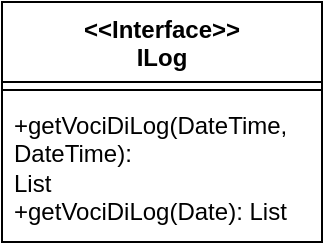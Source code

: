 <mxfile version="21.3.7" type="github">
  <diagram name="Page-1" id="jahNV-RpGRuRuJwGziEU">
    <mxGraphModel dx="1010" dy="542" grid="1" gridSize="10" guides="1" tooltips="1" connect="1" arrows="1" fold="1" page="1" pageScale="1" pageWidth="827" pageHeight="1169" math="0" shadow="0">
      <root>
        <mxCell id="0" />
        <mxCell id="1" parent="0" />
        <mxCell id="FFpjiSD7oe-9cmjmHuD7-1" value="&amp;lt;&amp;lt;Interface&amp;gt;&amp;gt;&lt;br&gt;ILog" style="swimlane;fontStyle=1;align=center;verticalAlign=top;childLayout=stackLayout;horizontal=1;startSize=40;horizontalStack=0;resizeParent=1;resizeParentMax=0;resizeLast=0;collapsible=1;marginBottom=0;whiteSpace=wrap;html=1;" vertex="1" parent="1">
          <mxGeometry x="240" y="140" width="160" height="120" as="geometry" />
        </mxCell>
        <mxCell id="FFpjiSD7oe-9cmjmHuD7-2" value="" style="line;strokeWidth=1;fillColor=none;align=left;verticalAlign=middle;spacingTop=-1;spacingLeft=3;spacingRight=3;rotatable=0;labelPosition=right;points=[];portConstraint=eastwest;strokeColor=inherit;" vertex="1" parent="FFpjiSD7oe-9cmjmHuD7-1">
          <mxGeometry y="40" width="160" height="8" as="geometry" />
        </mxCell>
        <mxCell id="FFpjiSD7oe-9cmjmHuD7-3" value="+getVociDiLog(DateTime, DateTime):&lt;br/&gt;List&lt;br/&gt;+getVociDiLog(Date): List" style="text;strokeColor=none;fillColor=none;align=left;verticalAlign=top;spacingLeft=4;spacingRight=4;overflow=hidden;rotatable=0;points=[[0,0.5],[1,0.5]];portConstraint=eastwest;whiteSpace=wrap;html=1;" vertex="1" parent="FFpjiSD7oe-9cmjmHuD7-1">
          <mxGeometry y="48" width="160" height="72" as="geometry" />
        </mxCell>
      </root>
    </mxGraphModel>
  </diagram>
</mxfile>
